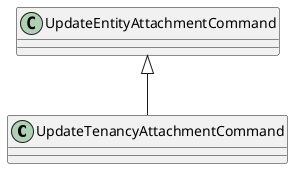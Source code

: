 @startuml
class UpdateTenancyAttachmentCommand {
}
UpdateEntityAttachmentCommand <|-- UpdateTenancyAttachmentCommand
@enduml

